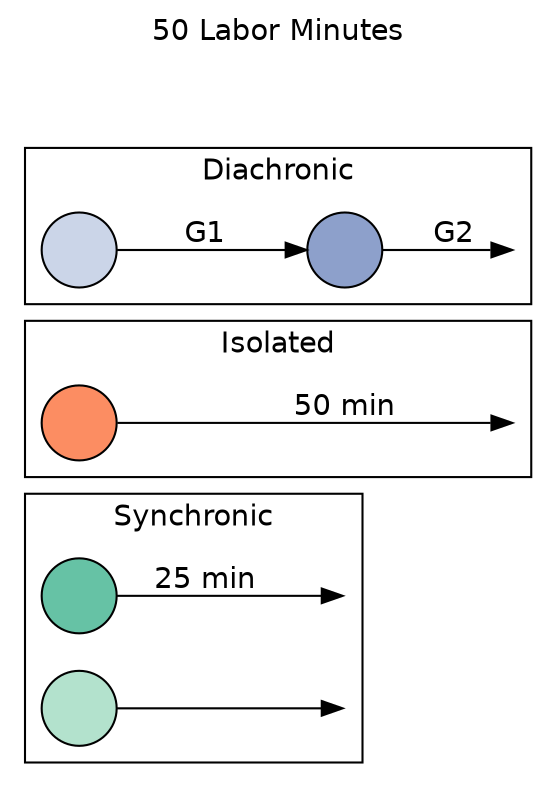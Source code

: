 digraph {
  rankdir=LR;
  label="50 Labor Minutes";
  labelloc=t;
  fontname=helvetica;
  // bgcolor=transparent;

  node[fontname=Helvetica; label=""; style=filled];
  edge[fontname=Helvetica];

  // Set cluster order (top to bottom) by initializing
  // nodes in each cluster starting from bottom to top
  s1, solo, d1;

  // Shapes are projects
  d1, d2, solo, s1, s2[shape=circle];

  // Colors are people
  s1[fillcolor="#66C2A5"];
  s2[fillcolor="#b3e2cd"];
  d1[fillcolor="#cbd5e8"];
  d2[fillcolor="#8DA0CB"];
  solo[fillcolor="#FC8D62"];

  // Invisible last nodes
  dinv1, soloinv1, solo2, sinv1, sinv2[style=invis, width=0];

  subgraph cluster1 {
    label="Diachronic";
    d1 -> d2[label="G1"]
    d2 -> dinv1[label="G2"];
  }

  subgraph cluster2 {
    label="Isolated";
    solo -> soloinv1[minlen=2 label="50 min"];
  }

  subgraph cluster3 {
    label="Synchronic";
    s1 -> sinv1[label="25 min"];
    s2 -> sinv2;
  }

}
